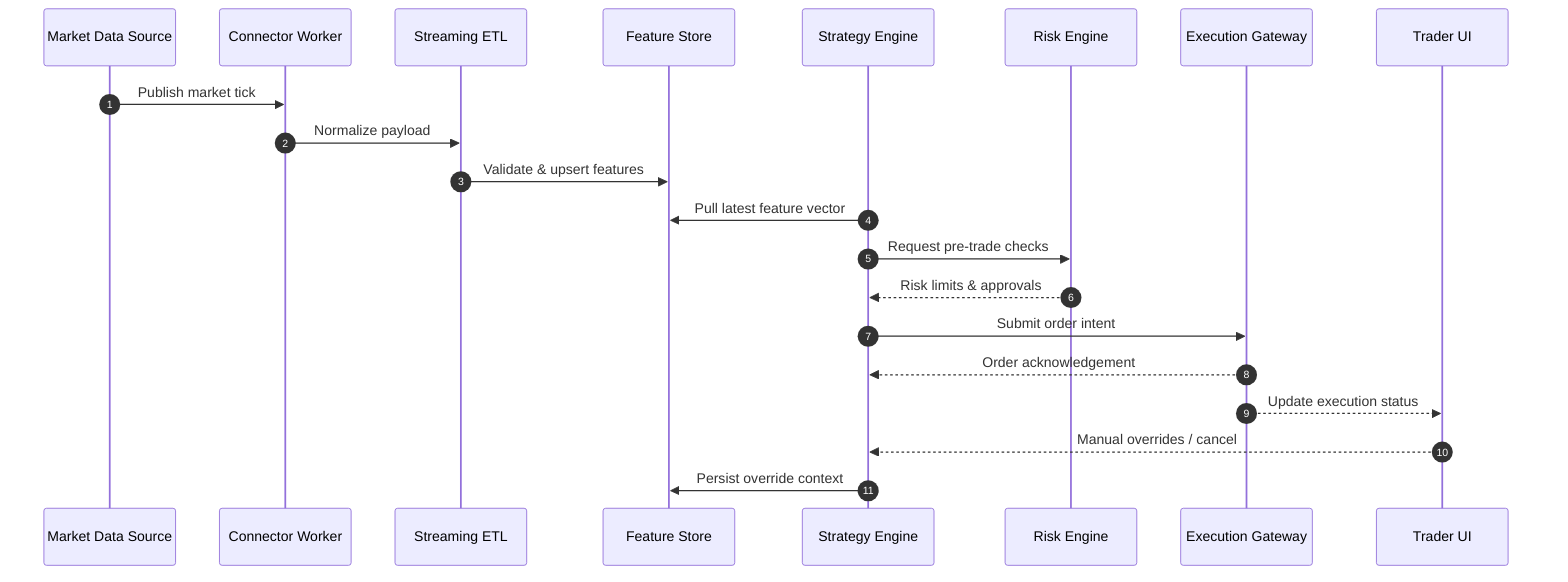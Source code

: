 %% TradePulse service interaction diagram
sequenceDiagram
    autonumber
    participant Src as Market Data Source
    participant Conn as Connector Worker
    participant Stream as Streaming ETL
    participant Feat as Feature Store
    participant Strat as Strategy Engine
    participant Risk as Risk Engine
    participant Exec as Execution Gateway
    participant UI as Trader UI

    Src->>Conn: Publish market tick
    Conn->>Stream: Normalize payload
    Stream->>Feat: Validate & upsert features
    Strat->>Feat: Pull latest feature vector
    Strat->>Risk: Request pre-trade checks
    Risk-->>Strat: Risk limits & approvals
    Strat->>Exec: Submit order intent
    Exec-->>Strat: Order acknowledgement
    Exec-->>UI: Update execution status
    UI-->>Strat: Manual overrides / cancel
    Strat->>Feat: Persist override context